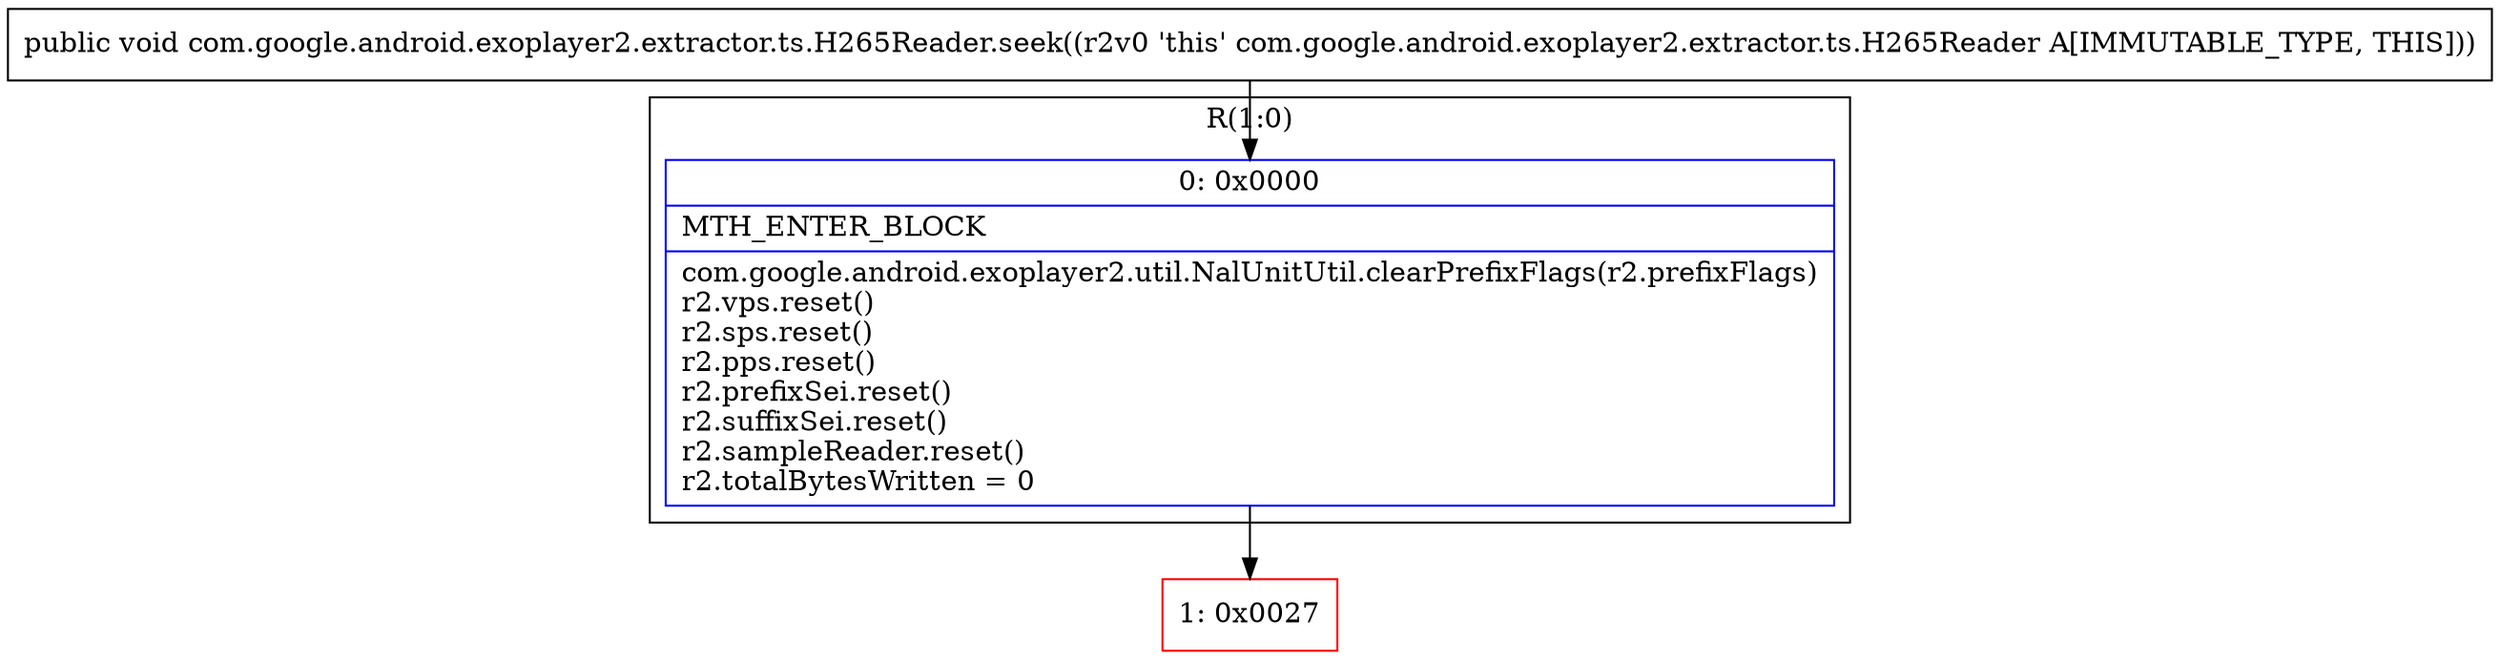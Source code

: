 digraph "CFG forcom.google.android.exoplayer2.extractor.ts.H265Reader.seek()V" {
subgraph cluster_Region_791140479 {
label = "R(1:0)";
node [shape=record,color=blue];
Node_0 [shape=record,label="{0\:\ 0x0000|MTH_ENTER_BLOCK\l|com.google.android.exoplayer2.util.NalUnitUtil.clearPrefixFlags(r2.prefixFlags)\lr2.vps.reset()\lr2.sps.reset()\lr2.pps.reset()\lr2.prefixSei.reset()\lr2.suffixSei.reset()\lr2.sampleReader.reset()\lr2.totalBytesWritten = 0\l}"];
}
Node_1 [shape=record,color=red,label="{1\:\ 0x0027}"];
MethodNode[shape=record,label="{public void com.google.android.exoplayer2.extractor.ts.H265Reader.seek((r2v0 'this' com.google.android.exoplayer2.extractor.ts.H265Reader A[IMMUTABLE_TYPE, THIS])) }"];
MethodNode -> Node_0;
Node_0 -> Node_1;
}

